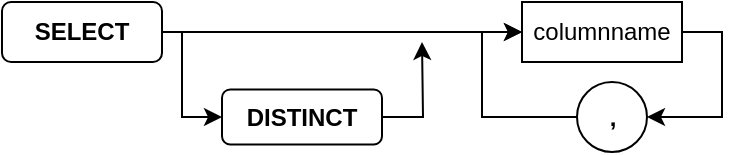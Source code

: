 <mxfile version="24.0.6" type="github">
  <diagram name="Pagina-1" id="RMfqT2AOJKYx-fi7EhGL">
    <mxGraphModel dx="1272" dy="530" grid="1" gridSize="10" guides="1" tooltips="1" connect="1" arrows="1" fold="1" page="1" pageScale="1" pageWidth="827" pageHeight="1169" math="0" shadow="0">
      <root>
        <mxCell id="0" />
        <mxCell id="1" parent="0" />
        <mxCell id="pNp7g_-f6zzDylvKtAG7-4" style="edgeStyle=orthogonalEdgeStyle;rounded=0;orthogonalLoop=1;jettySize=auto;html=1;exitX=1;exitY=0.5;exitDx=0;exitDy=0;entryX=0;entryY=0.5;entryDx=0;entryDy=0;" edge="1" parent="1" source="pNp7g_-f6zzDylvKtAG7-1" target="pNp7g_-f6zzDylvKtAG7-2">
          <mxGeometry relative="1" as="geometry" />
        </mxCell>
        <mxCell id="pNp7g_-f6zzDylvKtAG7-14" style="edgeStyle=orthogonalEdgeStyle;rounded=0;orthogonalLoop=1;jettySize=auto;html=1;exitX=1;exitY=0.5;exitDx=0;exitDy=0;entryX=0;entryY=0.5;entryDx=0;entryDy=0;" edge="1" parent="1" source="pNp7g_-f6zzDylvKtAG7-1" target="pNp7g_-f6zzDylvKtAG7-5">
          <mxGeometry relative="1" as="geometry">
            <Array as="points">
              <mxPoint x="170" y="65" />
              <mxPoint x="170" y="108" />
            </Array>
          </mxGeometry>
        </mxCell>
        <mxCell id="pNp7g_-f6zzDylvKtAG7-1" value="&lt;b&gt;SELECT&lt;/b&gt;" style="rounded=1;whiteSpace=wrap;html=1;" vertex="1" parent="1">
          <mxGeometry x="80" y="50" width="80" height="30" as="geometry" />
        </mxCell>
        <mxCell id="pNp7g_-f6zzDylvKtAG7-8" style="edgeStyle=orthogonalEdgeStyle;rounded=0;orthogonalLoop=1;jettySize=auto;html=1;exitX=1;exitY=0.5;exitDx=0;exitDy=0;entryX=1;entryY=0.5;entryDx=0;entryDy=0;" edge="1" parent="1" source="pNp7g_-f6zzDylvKtAG7-2" target="pNp7g_-f6zzDylvKtAG7-3">
          <mxGeometry relative="1" as="geometry" />
        </mxCell>
        <mxCell id="pNp7g_-f6zzDylvKtAG7-2" value="columnname" style="rounded=0;whiteSpace=wrap;html=1;" vertex="1" parent="1">
          <mxGeometry x="340" y="50" width="80" height="30" as="geometry" />
        </mxCell>
        <mxCell id="pNp7g_-f6zzDylvKtAG7-12" style="edgeStyle=orthogonalEdgeStyle;rounded=0;orthogonalLoop=1;jettySize=auto;html=1;entryX=0;entryY=0.5;entryDx=0;entryDy=0;exitX=0;exitY=0.5;exitDx=0;exitDy=0;" edge="1" parent="1" source="pNp7g_-f6zzDylvKtAG7-3" target="pNp7g_-f6zzDylvKtAG7-2">
          <mxGeometry relative="1" as="geometry" />
        </mxCell>
        <mxCell id="pNp7g_-f6zzDylvKtAG7-3" value="&lt;b&gt;,&lt;/b&gt;" style="ellipse;whiteSpace=wrap;html=1;aspect=fixed;" vertex="1" parent="1">
          <mxGeometry x="367.5" y="90" width="35" height="35" as="geometry" />
        </mxCell>
        <mxCell id="pNp7g_-f6zzDylvKtAG7-15" style="edgeStyle=orthogonalEdgeStyle;rounded=0;orthogonalLoop=1;jettySize=auto;html=1;" edge="1" parent="1" source="pNp7g_-f6zzDylvKtAG7-5">
          <mxGeometry relative="1" as="geometry">
            <mxPoint x="290" y="70" as="targetPoint" />
          </mxGeometry>
        </mxCell>
        <mxCell id="pNp7g_-f6zzDylvKtAG7-5" value="&lt;b&gt;DISTINCT&lt;/b&gt;" style="rounded=1;whiteSpace=wrap;html=1;" vertex="1" parent="1">
          <mxGeometry x="190" y="93.75" width="80" height="27.5" as="geometry" />
        </mxCell>
      </root>
    </mxGraphModel>
  </diagram>
</mxfile>
